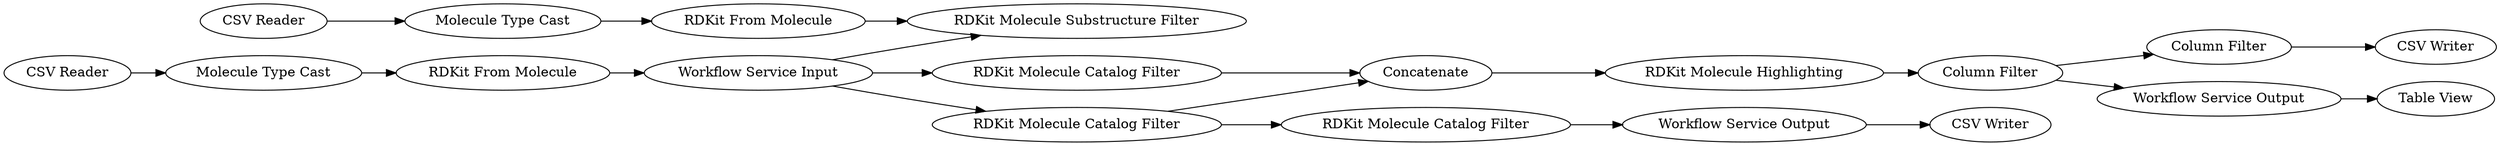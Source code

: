 digraph {
	7 -> 266
	281 -> 264
	281 -> 263
	268 -> 284
	279 -> 263
	273 -> 12
	281 -> 4
	284 -> 275
	282 -> 271
	264 -> 274
	12 -> 279
	266 -> 276
	4 -> 268
	271 -> 272
	6 -> 7
	4 -> 274
	274 -> 6
	7 -> 283
	283 -> 259
	272 -> 281
	263 [label="RDKit Molecule Substructure Filter"]
	275 [label="CSV Writer"]
	7 [label="Column Filter"]
	284 [label="Workflow Service Output"]
	259 [label="Table View"]
	283 [label="Workflow Service Output"]
	6 [label="RDKit Molecule Highlighting"]
	282 [label="CSV Reader"]
	271 [label="Molecule Type Cast"]
	12 [label="Molecule Type Cast"]
	281 [label="Workflow Service Input"]
	268 [label="RDKit Molecule Catalog Filter"]
	274 [label=Concatenate]
	4 [label="RDKit Molecule Catalog Filter"]
	279 [label="RDKit From Molecule"]
	266 [label="Column Filter"]
	272 [label="RDKit From Molecule"]
	264 [label="RDKit Molecule Catalog Filter"]
	276 [label="CSV Writer"]
	273 [label="CSV Reader"]
	rankdir=LR
}
